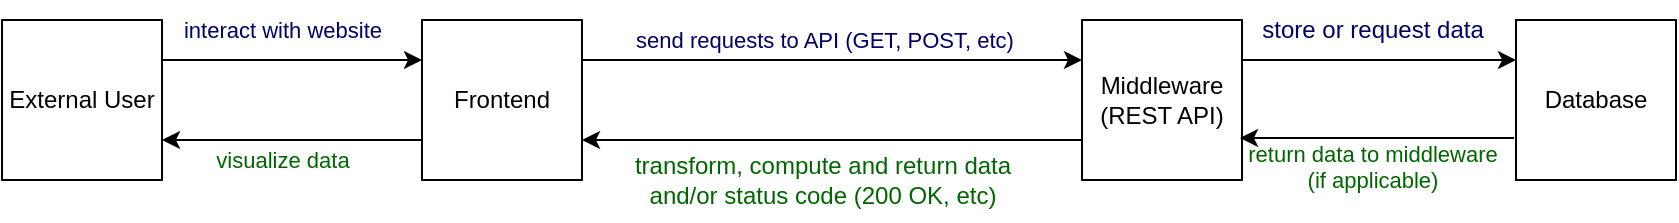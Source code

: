<mxfile version="26.0.10">
  <diagram name="Page-1" id="c7558073-3199-34d8-9f00-42111426c3f3">
    <mxGraphModel dx="1050" dy="530" grid="1" gridSize="10" guides="1" tooltips="1" connect="1" arrows="1" fold="1" page="1" pageScale="1" pageWidth="826" pageHeight="1169" background="none" math="0" shadow="0">
      <root>
        <mxCell id="0" />
        <mxCell id="1" parent="0" />
        <mxCell id="4o62QWIUwweLIJz-ZgRk-96" value="External User" style="whiteSpace=wrap;html=1;aspect=fixed;" vertex="1" parent="1">
          <mxGeometry x="70" y="220" width="80" height="80" as="geometry" />
        </mxCell>
        <mxCell id="4o62QWIUwweLIJz-ZgRk-97" value="Frontend" style="whiteSpace=wrap;html=1;aspect=fixed;" vertex="1" parent="1">
          <mxGeometry x="280" y="220" width="80" height="80" as="geometry" />
        </mxCell>
        <mxCell id="4o62QWIUwweLIJz-ZgRk-99" value="Middleware&lt;div&gt;(REST API)&lt;/div&gt;" style="whiteSpace=wrap;html=1;aspect=fixed;" vertex="1" parent="1">
          <mxGeometry x="610" y="220" width="80" height="80" as="geometry" />
        </mxCell>
        <mxCell id="4o62QWIUwweLIJz-ZgRk-100" value="Database" style="whiteSpace=wrap;html=1;aspect=fixed;" vertex="1" parent="1">
          <mxGeometry x="827" y="220" width="80" height="80" as="geometry" />
        </mxCell>
        <mxCell id="4o62QWIUwweLIJz-ZgRk-101" value="" style="endArrow=classic;html=1;rounded=0;exitX=1;exitY=0.5;exitDx=0;exitDy=0;entryX=0;entryY=0.5;entryDx=0;entryDy=0;fontColor=#990000;" edge="1" parent="1">
          <mxGeometry width="50" height="50" relative="1" as="geometry">
            <mxPoint x="150" y="240" as="sourcePoint" />
            <mxPoint x="280" y="240" as="targetPoint" />
          </mxGeometry>
        </mxCell>
        <mxCell id="4o62QWIUwweLIJz-ZgRk-102" value="interact with website" style="edgeLabel;html=1;align=center;verticalAlign=middle;resizable=0;points=[];fontColor=#000066;" vertex="1" connectable="0" parent="4o62QWIUwweLIJz-ZgRk-101">
          <mxGeometry x="-0.126" y="-1" relative="1" as="geometry">
            <mxPoint x="3" y="-16" as="offset" />
          </mxGeometry>
        </mxCell>
        <mxCell id="4o62QWIUwweLIJz-ZgRk-105" value="" style="endArrow=classic;html=1;rounded=0;exitX=0;exitY=0.75;exitDx=0;exitDy=0;entryX=1;entryY=0.75;entryDx=0;entryDy=0;" edge="1" parent="1" source="4o62QWIUwweLIJz-ZgRk-97" target="4o62QWIUwweLIJz-ZgRk-96">
          <mxGeometry width="50" height="50" relative="1" as="geometry">
            <mxPoint x="390" y="400" as="sourcePoint" />
            <mxPoint x="440" y="350" as="targetPoint" />
          </mxGeometry>
        </mxCell>
        <mxCell id="4o62QWIUwweLIJz-ZgRk-106" value="visualize data" style="edgeLabel;html=1;align=center;verticalAlign=middle;resizable=0;points=[];fontColor=#006600;" vertex="1" connectable="0" parent="4o62QWIUwweLIJz-ZgRk-105">
          <mxGeometry x="-0.428" y="1" relative="1" as="geometry">
            <mxPoint x="-33" y="9" as="offset" />
          </mxGeometry>
        </mxCell>
        <mxCell id="4o62QWIUwweLIJz-ZgRk-107" value="" style="endArrow=classic;html=1;rounded=0;exitX=1;exitY=0.25;exitDx=0;exitDy=0;entryX=0;entryY=0.25;entryDx=0;entryDy=0;fontColor=#990000;" edge="1" parent="1" source="4o62QWIUwweLIJz-ZgRk-97" target="4o62QWIUwweLIJz-ZgRk-99">
          <mxGeometry width="50" height="50" relative="1" as="geometry">
            <mxPoint x="390" y="400" as="sourcePoint" />
            <mxPoint x="440" y="350" as="targetPoint" />
          </mxGeometry>
        </mxCell>
        <mxCell id="4o62QWIUwweLIJz-ZgRk-108" value="send requests to API (GET, POST, etc)" style="edgeLabel;html=1;align=center;verticalAlign=middle;resizable=0;points=[];fontColor=#000066;" vertex="1" connectable="0" parent="4o62QWIUwweLIJz-ZgRk-107">
          <mxGeometry x="0.178" y="-1" relative="1" as="geometry">
            <mxPoint x="-27" y="-11" as="offset" />
          </mxGeometry>
        </mxCell>
        <mxCell id="4o62QWIUwweLIJz-ZgRk-110" value="" style="endArrow=classic;html=1;rounded=0;entryX=1;entryY=0.75;entryDx=0;entryDy=0;exitX=0;exitY=0.75;exitDx=0;exitDy=0;" edge="1" parent="1" source="4o62QWIUwweLIJz-ZgRk-99" target="4o62QWIUwweLIJz-ZgRk-97">
          <mxGeometry width="50" height="50" relative="1" as="geometry">
            <mxPoint x="390" y="400" as="sourcePoint" />
            <mxPoint x="440" y="350" as="targetPoint" />
          </mxGeometry>
        </mxCell>
        <mxCell id="4o62QWIUwweLIJz-ZgRk-111" value="&lt;div&gt;&lt;div&gt;transform, compute and return data&lt;/div&gt;&lt;/div&gt;&lt;div&gt;and/or status code (200 OK, etc)&lt;/div&gt;" style="text;html=1;align=center;verticalAlign=middle;resizable=0;points=[];autosize=1;strokeColor=none;fillColor=none;fontColor=#006600;" vertex="1" parent="1">
          <mxGeometry x="375" y="280" width="210" height="40" as="geometry" />
        </mxCell>
        <mxCell id="4o62QWIUwweLIJz-ZgRk-113" value="" style="endArrow=classic;html=1;rounded=0;exitX=1;exitY=0.25;exitDx=0;exitDy=0;entryX=0;entryY=0.25;entryDx=0;entryDy=0;" edge="1" parent="1" source="4o62QWIUwweLIJz-ZgRk-99" target="4o62QWIUwweLIJz-ZgRk-100">
          <mxGeometry width="50" height="50" relative="1" as="geometry">
            <mxPoint x="707" y="230" as="sourcePoint" />
            <mxPoint x="757" y="180" as="targetPoint" />
          </mxGeometry>
        </mxCell>
        <mxCell id="4o62QWIUwweLIJz-ZgRk-114" value="store or request data" style="text;html=1;align=center;verticalAlign=middle;resizable=0;points=[];autosize=1;strokeColor=none;fillColor=none;fontColor=#000066;" vertex="1" parent="1">
          <mxGeometry x="690" y="210" width="130" height="30" as="geometry" />
        </mxCell>
        <mxCell id="4o62QWIUwweLIJz-ZgRk-115" value="" style="endArrow=classic;html=1;rounded=0;exitX=0;exitY=0.5;exitDx=0;exitDy=0;entryX=1;entryY=0.5;entryDx=0;entryDy=0;" edge="1" parent="1">
          <mxGeometry width="50" height="50" relative="1" as="geometry">
            <mxPoint x="826" y="279" as="sourcePoint" />
            <mxPoint x="689" y="279" as="targetPoint" />
            <Array as="points" />
          </mxGeometry>
        </mxCell>
        <mxCell id="4o62QWIUwweLIJz-ZgRk-116" value="return data to middleware&lt;div&gt;(if applicable)&lt;div&gt;&lt;br&gt;&lt;/div&gt;&lt;/div&gt;" style="edgeLabel;html=1;align=center;verticalAlign=middle;resizable=0;points=[];fontColor=#006600;labelBackgroundColor=none;" vertex="1" connectable="0" parent="4o62QWIUwweLIJz-ZgRk-115">
          <mxGeometry x="0.39" relative="1" as="geometry">
            <mxPoint x="24" y="21" as="offset" />
          </mxGeometry>
        </mxCell>
      </root>
    </mxGraphModel>
  </diagram>
</mxfile>
